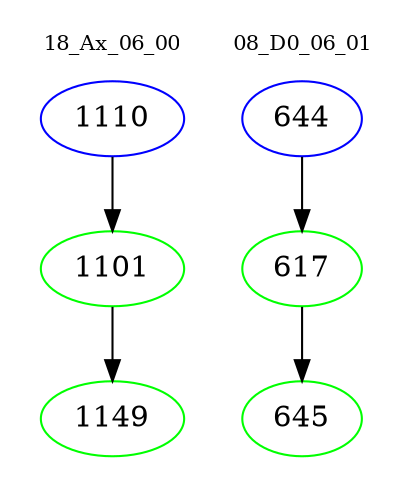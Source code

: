 digraph{
subgraph cluster_0 {
color = white
label = "18_Ax_06_00";
fontsize=10;
T0_1110 [label="1110", color="blue"]
T0_1110 -> T0_1101 [color="black"]
T0_1101 [label="1101", color="green"]
T0_1101 -> T0_1149 [color="black"]
T0_1149 [label="1149", color="green"]
}
subgraph cluster_1 {
color = white
label = "08_D0_06_01";
fontsize=10;
T1_644 [label="644", color="blue"]
T1_644 -> T1_617 [color="black"]
T1_617 [label="617", color="green"]
T1_617 -> T1_645 [color="black"]
T1_645 [label="645", color="green"]
}
}
